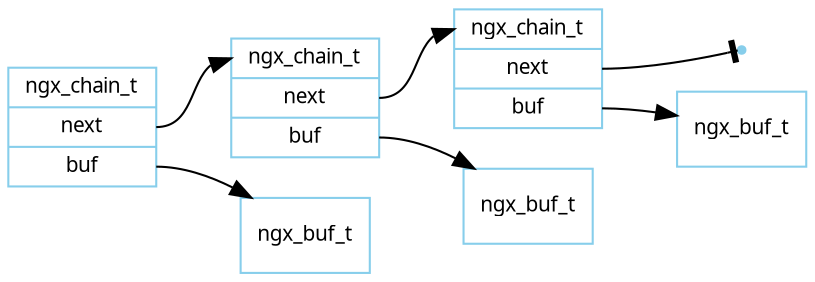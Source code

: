 digraph ngx_buf {
   rankdir=LR;
   node [shape=record, color=skyblue, fontname="Verdana", fontsize=10];
   //node [group=chain];
   ngx_chain_t_1 [label="<head>ngx_chain_t|<next>next|<buf>buf"];
   ngx_chain_t_2 [label="<head>ngx_chain_t|<next>next|<buf>buf"];
   ngx_chain_t_3 [label="<head>ngx_chain_t|<next>next|<buf>buf"];
   ngx_chain_t_4 [shape=point];
   //node [group=buf];
   ngx_buf_t_1 [label="ngx_buf_t"];
   ngx_buf_t_2 [label="ngx_buf_t"];
   ngx_buf_t_3 [label="ngx_buf_t"];

   ngx_chain_t_1:next -> ngx_chain_t_2:head;
   ngx_chain_t_2:next -> ngx_chain_t_3:head;
   ngx_chain_t_3:next -> ngx_chain_t_4[arrowhead=tee];

   ngx_chain_t_1:buf -> ngx_buf_t_1;
   ngx_chain_t_2:buf -> ngx_buf_t_2;
   ngx_chain_t_3:buf -> ngx_buf_t_3;
}